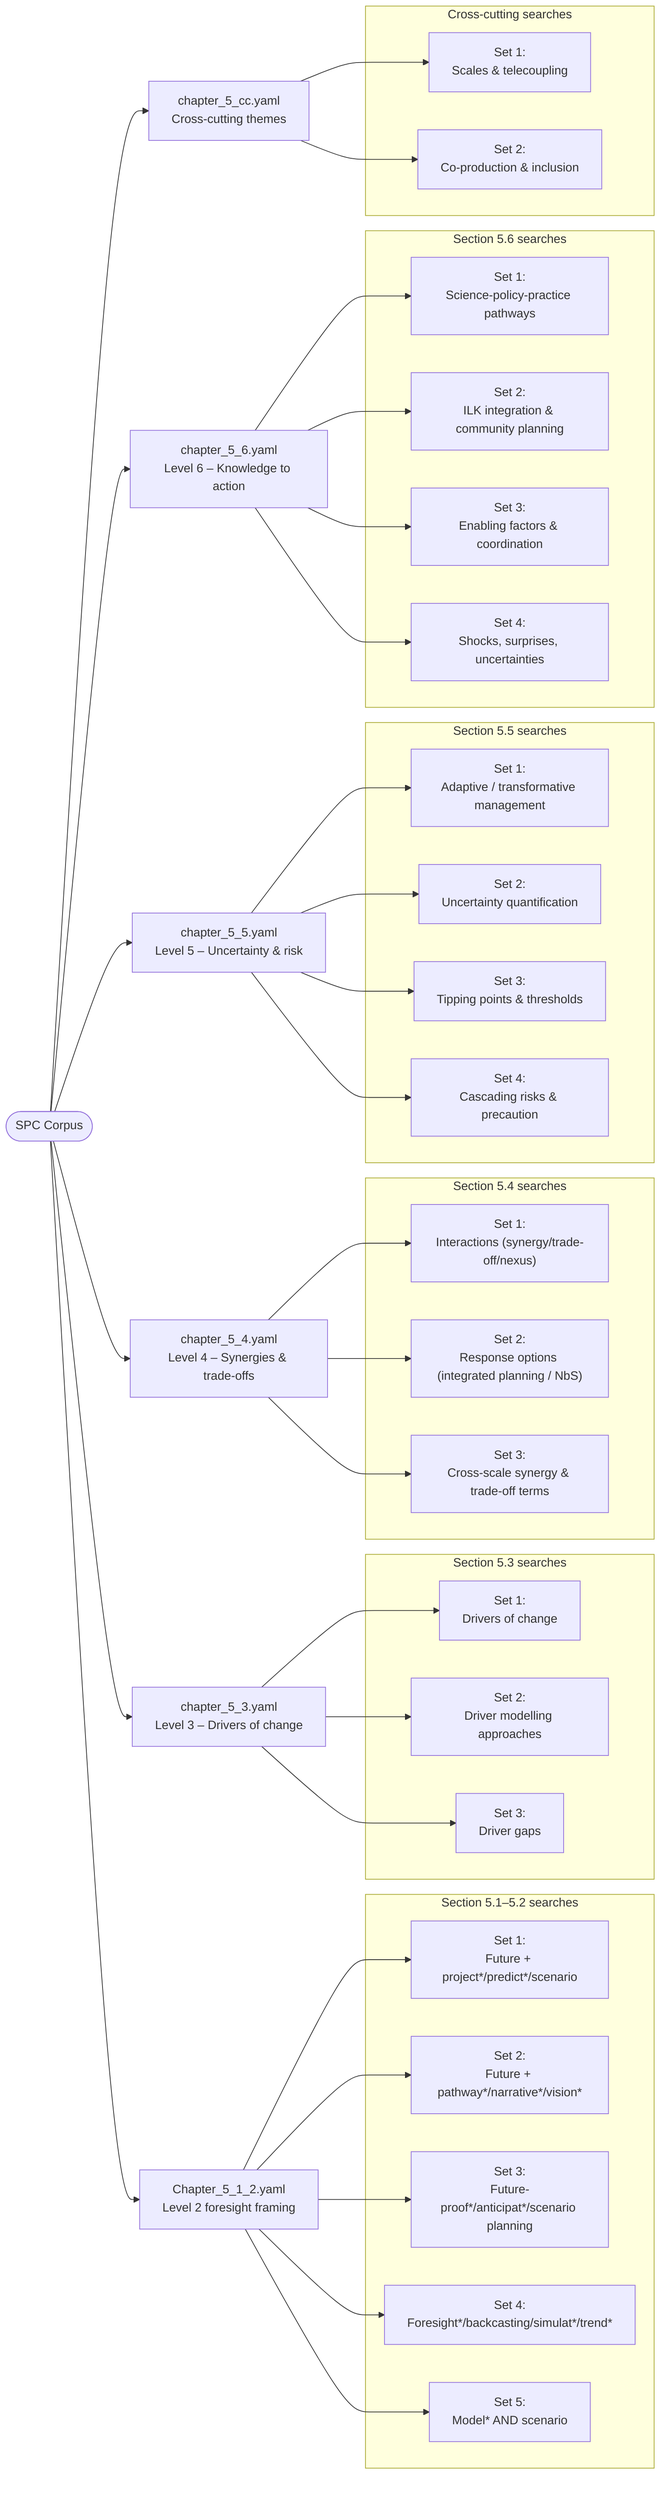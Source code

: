 flowchart LR
    Start([SPC Corpus]) --> Ch5L2["Chapter_5_1_2.yaml<br/>Level 2 foresight framing"]
    click Ch5L2 "./input/search_terms/Chapter_5_1_2.yaml" "Open Chapter_5_1_2.yaml"

    subgraph L2Sets["Section 5.1–5.2 searches"]
        direction TB
        C5_1["Set 1:<br/>Future + project*/predict*/scenario"]
        C5_2["Set 2:<br/>Future + pathway*/narrative*/vision*"]
        C5_3["Set 3:<br/>Future-proof*/anticipat*/scenario planning"]
        C5_4["Set 4:<br/>Foresight*/backcasting/simulat*/trend*"]
        C5_5["Set 5:<br/>Model* AND scenario"]
    end
    Ch5L2 --> C5_1
    Ch5L2 --> C5_2
    Ch5L2 --> C5_3
    Ch5L2 --> C5_4
    Ch5L2 --> C5_5

    Start --> Ch5L3["chapter_5_3.yaml<br/>Level 3 – Drivers of change"]
    click Ch5L3 "./input/search_terms/chapter_5_3.yaml" "Open chapter_5_3.yaml"
    subgraph L3Sets["Section 5.3 searches"]
        direction TB
        C5_3a["Set 1:<br/>Drivers of change"]
        C5_3b["Set 2:<br/>Driver modelling approaches"]
        C5_3c["Set 3:<br/>Driver gaps"]
    end
    Ch5L3 --> C5_3a
    Ch5L3 --> C5_3b
    Ch5L3 --> C5_3c

    Start --> Ch5L4["chapter_5_4.yaml<br/>Level 4 – Synergies & trade-offs"]
    click Ch5L4 "./input/search_terms/chapter_5_4.yaml" "Open chapter_5_4.yaml"
    subgraph L4Sets["Section 5.4 searches"]
        direction TB
        C5_4a["Set 1:<br/>Interactions (synergy/trade-off/nexus)"]
        C5_4b["Set 2:<br/>Response options (integrated planning / NbS)"]
        C5_4c["Set 3:<br/>Cross-scale synergy & trade-off terms"]
    end
    Ch5L4 --> C5_4a
    Ch5L4 --> C5_4b
    Ch5L4 --> C5_4c

    Start --> Ch5L5["chapter_5_5.yaml<br/>Level 5 – Uncertainty & risk"]
    click Ch5L5 "./input/search_terms/chapter_5_5.yaml" "Open chapter_5_5.yaml"
    subgraph L5Sets["Section 5.5 searches"]
        direction TB
        C5_5a["Set 1:<br/>Adaptive / transformative management"]
        C5_5b["Set 2:<br/>Uncertainty quantification"]
        C5_5c["Set 3:<br/>Tipping points & thresholds"]
        C5_5d["Set 4:<br/>Cascading risks & precaution"]
    end
    Ch5L5 --> C5_5a
    Ch5L5 --> C5_5b
    Ch5L5 --> C5_5c
    Ch5L5 --> C5_5d

    Start --> Ch5L6["chapter_5_6.yaml<br/>Level 6 – Knowledge to action"]
    click Ch5L6 "./input/search_terms/chapter_5_6.yaml" "Open chapter_5_6.yaml"
    subgraph L6Sets["Section 5.6 searches"]
        direction TB
        C5_6a["Set 1:<br/>Science-policy-practice pathways"]
        C5_6b["Set 2:<br/>ILK integration & community planning"]
        C5_6c["Set 3:<br/>Enabling factors & coordination"]
        C5_6d["Set 4:<br/>Shocks, surprises, uncertainties"]
    end
    Ch5L6 --> C5_6a
    Ch5L6 --> C5_6b
    Ch5L6 --> C5_6c
    Ch5L6 --> C5_6d

    Start --> Ch5CC["chapter_5_cc.yaml<br/>Cross-cutting themes"]
    click Ch5CC "./input/search_terms/chapter_5_cc.yaml" "Open chapter_5_cc.yaml"
    subgraph CCSets["Cross-cutting searches"]
        direction TB
        CC1["Set 1:<br/>Scales & telecoupling"]
        CC2["Set 2:<br/>Co-production & inclusion"]
    end
    Ch5CC --> CC1
    Ch5CC --> CC2